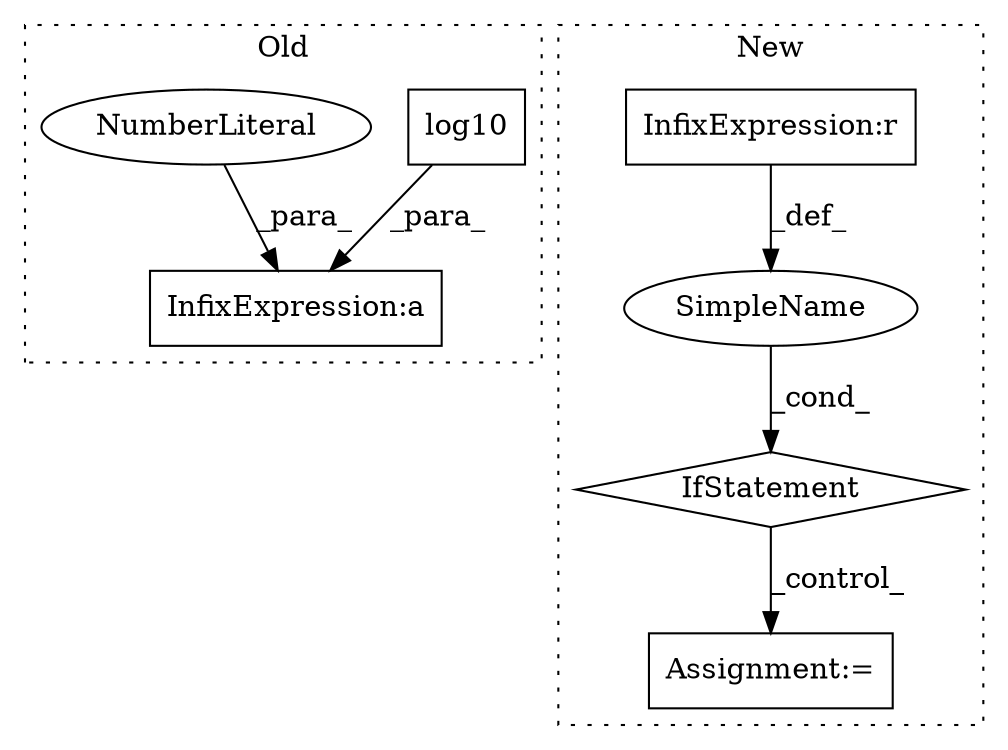 digraph G {
subgraph cluster0 {
1 [label="log10" a="32" s="10901,10922" l="6,1" shape="box"];
3 [label="InfixExpression:a" a="27" s="10924" l="3" shape="box"];
6 [label="NumberLiteral" a="34" s="10927" l="1" shape="ellipse"];
label = "Old";
style="dotted";
}
subgraph cluster1 {
2 [label="IfStatement" a="25" s="10668,10687" l="4,2" shape="diamond"];
4 [label="Assignment:=" a="7" s="10788" l="1" shape="box"];
5 [label="SimpleName" a="42" s="" l="" shape="ellipse"];
7 [label="InfixExpression:r" a="27" s="10682" l="4" shape="box"];
label = "New";
style="dotted";
}
1 -> 3 [label="_para_"];
2 -> 4 [label="_control_"];
5 -> 2 [label="_cond_"];
6 -> 3 [label="_para_"];
7 -> 5 [label="_def_"];
}